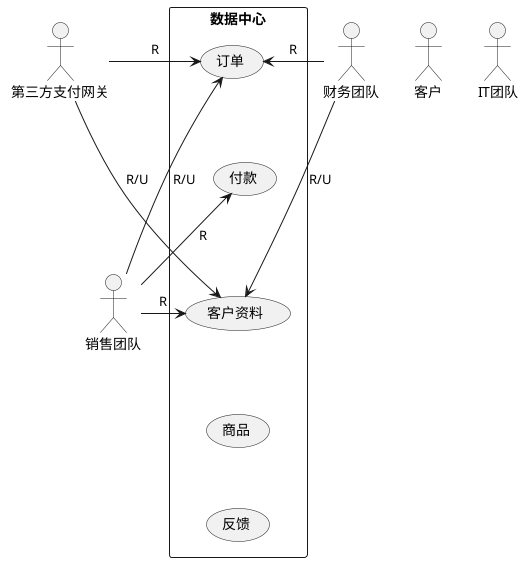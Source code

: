@startuml
'left to right direction
skinparam packageStyle rect

actor 第三方支付网关
actor 财务团队
actor 销售团队
actor 客户 
actor IT团队

package "数据中心" {
  usecase "订单" as o1
  usecase "付款" as o2
  usecase "客户资料" as o3
  usecase "商品" as o4
  usecase "反馈" as o5
  o1 -[hidden]-> o2
  o2 -[hidden]-> o3
  o3 -[hidden]-> o4
  o4 -[hidden]-> o5
}

第三方支付网关 -right-> o1 : R
第三方支付网关 --> o3 : R/U
财务团队 -right-> o1 : R
财务团队 --> o3 : R/U

销售团队 -left-> o1 : R/U
第三方支付网关 -[hidden]-> 销售团队
销售团队 -left-> o2 : R
销售团队 -l-> o3 : R

@enduml